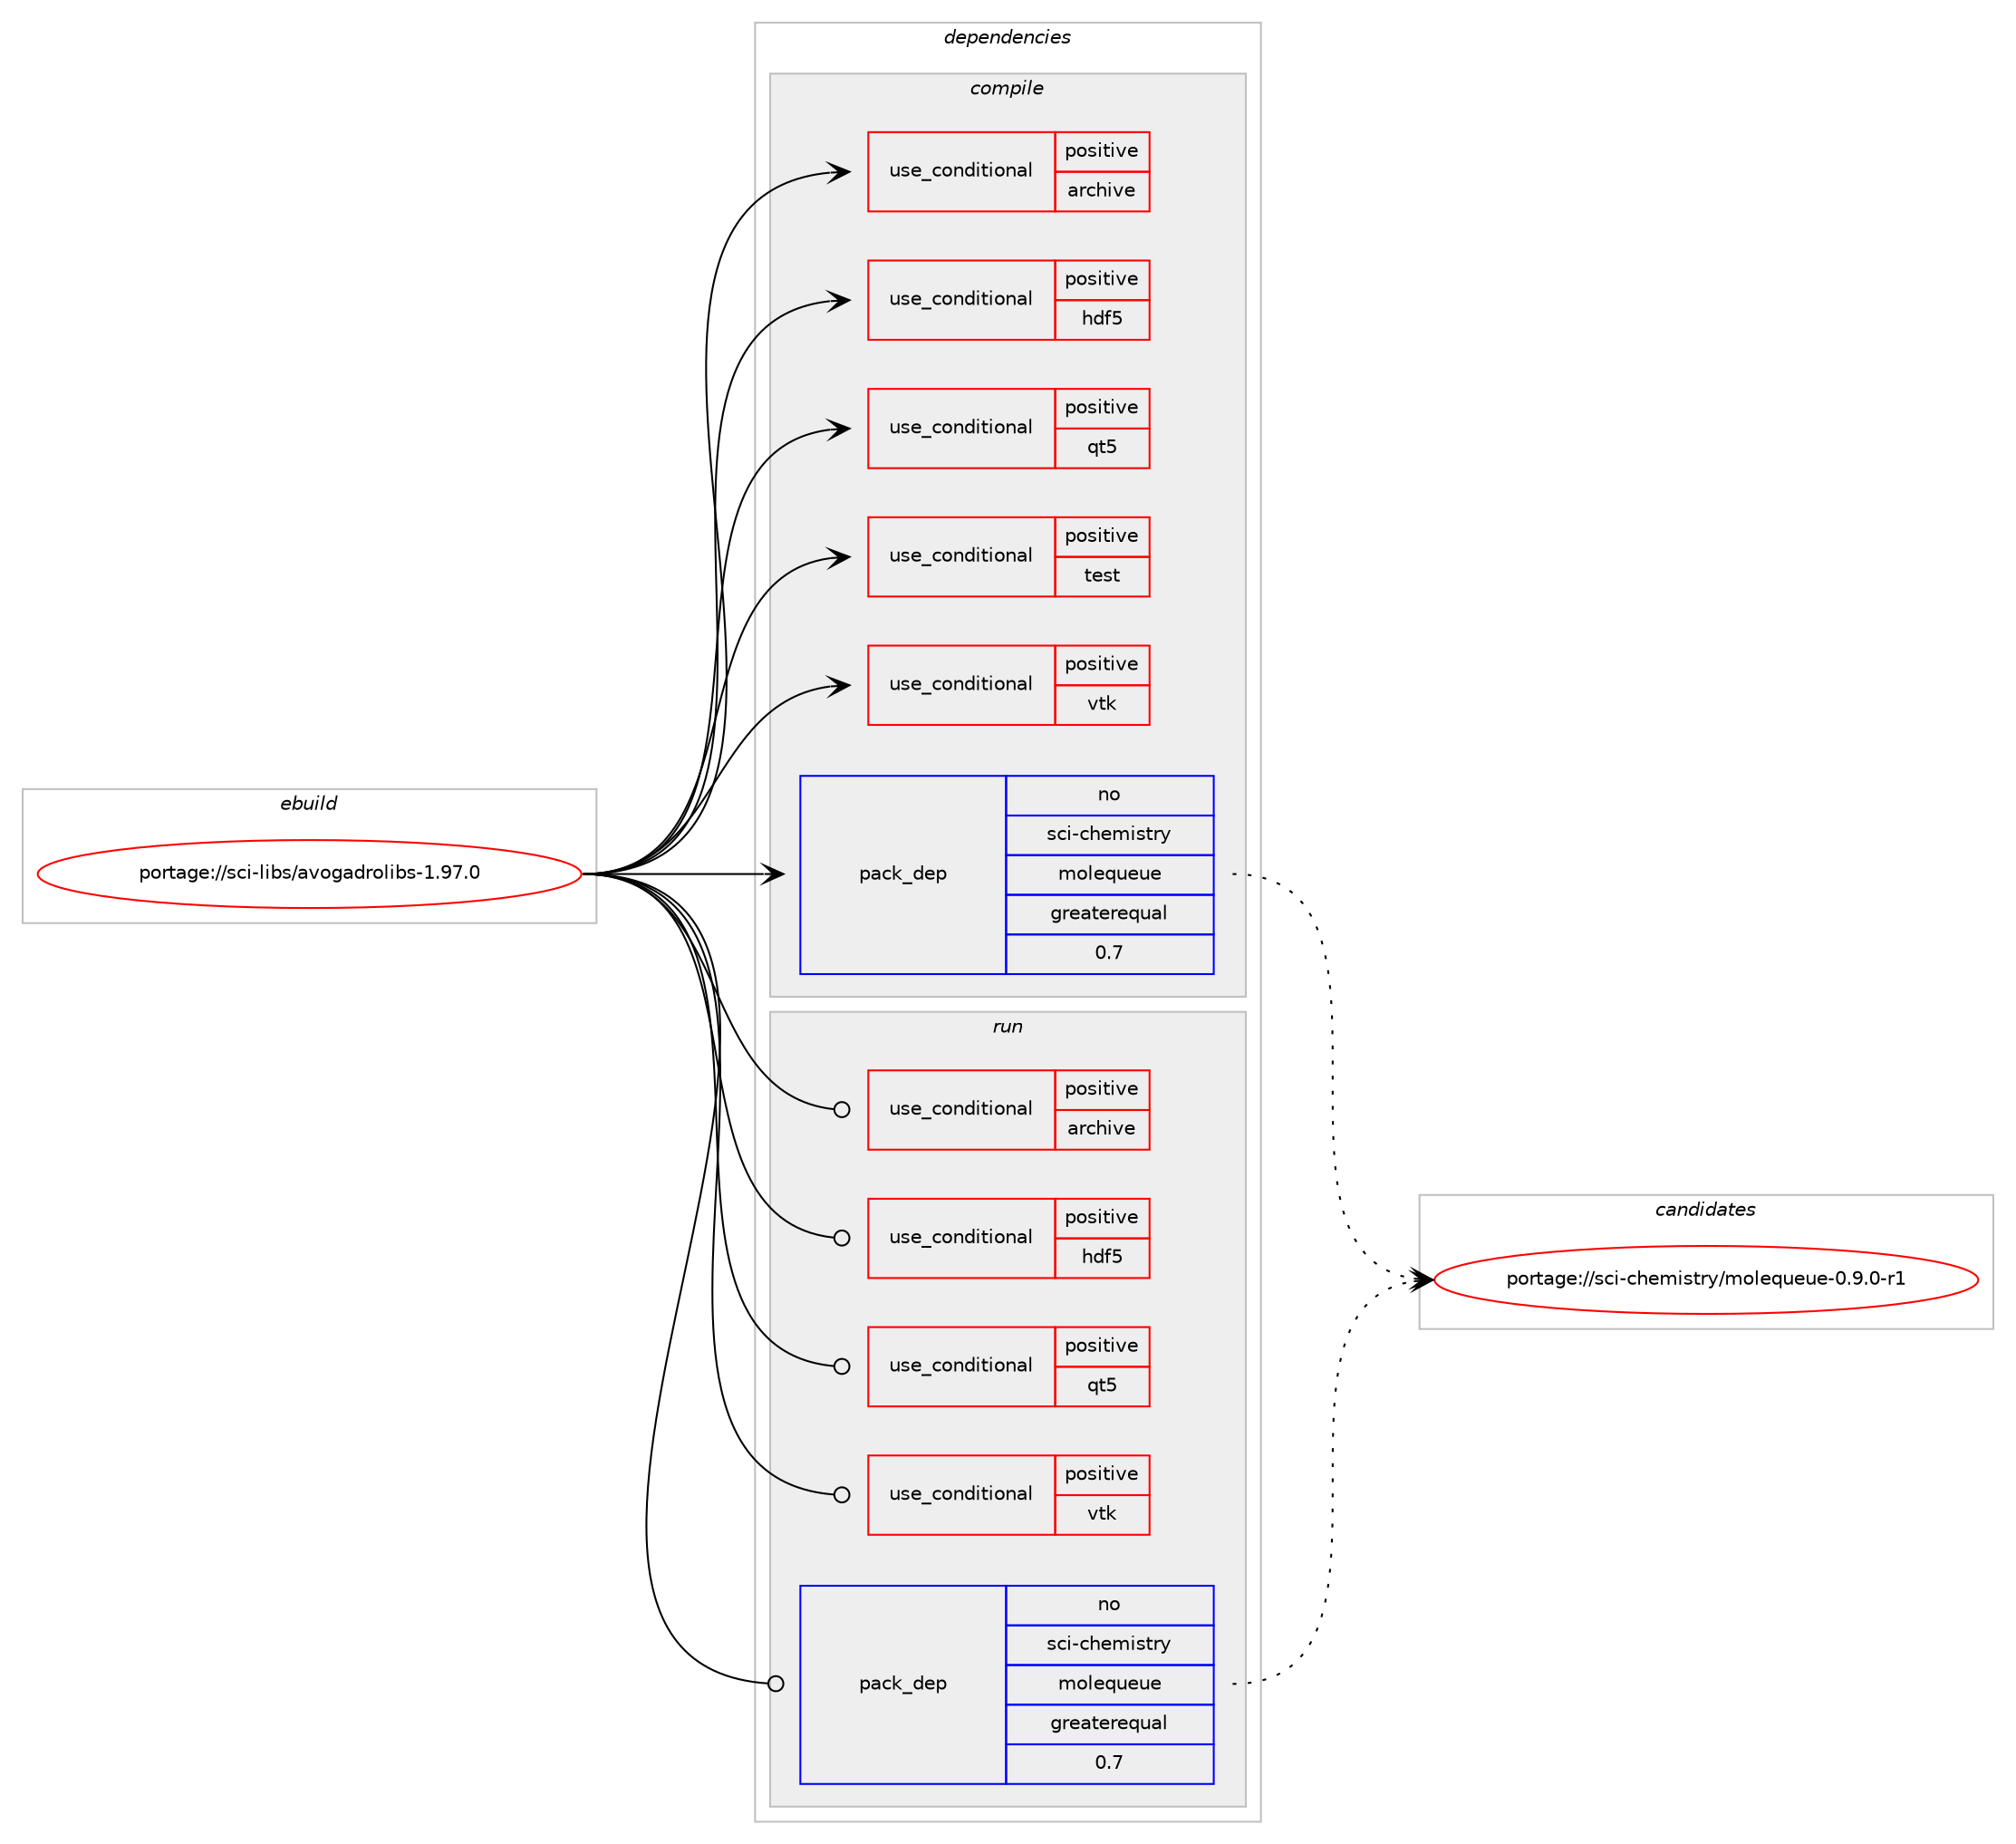 digraph prolog {

# *************
# Graph options
# *************

newrank=true;
concentrate=true;
compound=true;
graph [rankdir=LR,fontname=Helvetica,fontsize=10,ranksep=1.5];#, ranksep=2.5, nodesep=0.2];
edge  [arrowhead=vee];
node  [fontname=Helvetica,fontsize=10];

# **********
# The ebuild
# **********

subgraph cluster_leftcol {
color=gray;
rank=same;
label=<<i>ebuild</i>>;
id [label="portage://sci-libs/avogadrolibs-1.97.0", color=red, width=4, href="../sci-libs/avogadrolibs-1.97.0.svg"];
}

# ****************
# The dependencies
# ****************

subgraph cluster_midcol {
color=gray;
label=<<i>dependencies</i>>;
subgraph cluster_compile {
fillcolor="#eeeeee";
style=filled;
label=<<i>compile</i>>;
subgraph cond8340 {
dependency11905 [label=<<TABLE BORDER="0" CELLBORDER="1" CELLSPACING="0" CELLPADDING="4"><TR><TD ROWSPAN="3" CELLPADDING="10">use_conditional</TD></TR><TR><TD>positive</TD></TR><TR><TD>archive</TD></TR></TABLE>>, shape=none, color=red];
# *** BEGIN UNKNOWN DEPENDENCY TYPE (TODO) ***
# dependency11905 -> package_dependency(portage://sci-libs/avogadrolibs-1.97.0,install,no,app-arch,libarchive,none,[,,],any_same_slot,[])
# *** END UNKNOWN DEPENDENCY TYPE (TODO) ***

}
id:e -> dependency11905:w [weight=20,style="solid",arrowhead="vee"];
subgraph cond8341 {
dependency11906 [label=<<TABLE BORDER="0" CELLBORDER="1" CELLSPACING="0" CELLPADDING="4"><TR><TD ROWSPAN="3" CELLPADDING="10">use_conditional</TD></TR><TR><TD>positive</TD></TR><TR><TD>hdf5</TD></TR></TABLE>>, shape=none, color=red];
# *** BEGIN UNKNOWN DEPENDENCY TYPE (TODO) ***
# dependency11906 -> package_dependency(portage://sci-libs/avogadrolibs-1.97.0,install,no,sci-libs,hdf5,none,[,,],any_same_slot,[])
# *** END UNKNOWN DEPENDENCY TYPE (TODO) ***

}
id:e -> dependency11906:w [weight=20,style="solid",arrowhead="vee"];
subgraph cond8342 {
dependency11907 [label=<<TABLE BORDER="0" CELLBORDER="1" CELLSPACING="0" CELLPADDING="4"><TR><TD ROWSPAN="3" CELLPADDING="10">use_conditional</TD></TR><TR><TD>positive</TD></TR><TR><TD>qt5</TD></TR></TABLE>>, shape=none, color=red];
# *** BEGIN UNKNOWN DEPENDENCY TYPE (TODO) ***
# dependency11907 -> package_dependency(portage://sci-libs/avogadrolibs-1.97.0,install,no,dev-qt,qtconcurrent,none,[,,],[slot(5)],[])
# *** END UNKNOWN DEPENDENCY TYPE (TODO) ***

# *** BEGIN UNKNOWN DEPENDENCY TYPE (TODO) ***
# dependency11907 -> package_dependency(portage://sci-libs/avogadrolibs-1.97.0,install,no,dev-qt,qtcore,none,[,,],[slot(5)],[])
# *** END UNKNOWN DEPENDENCY TYPE (TODO) ***

# *** BEGIN UNKNOWN DEPENDENCY TYPE (TODO) ***
# dependency11907 -> package_dependency(portage://sci-libs/avogadrolibs-1.97.0,install,no,dev-qt,qtgui,none,[,,],[slot(5)],[])
# *** END UNKNOWN DEPENDENCY TYPE (TODO) ***

# *** BEGIN UNKNOWN DEPENDENCY TYPE (TODO) ***
# dependency11907 -> package_dependency(portage://sci-libs/avogadrolibs-1.97.0,install,no,dev-qt,qtnetwork,none,[,,],[slot(5)],[])
# *** END UNKNOWN DEPENDENCY TYPE (TODO) ***

# *** BEGIN UNKNOWN DEPENDENCY TYPE (TODO) ***
# dependency11907 -> package_dependency(portage://sci-libs/avogadrolibs-1.97.0,install,no,dev-qt,qtsvg,none,[,,],[slot(5)],[])
# *** END UNKNOWN DEPENDENCY TYPE (TODO) ***

# *** BEGIN UNKNOWN DEPENDENCY TYPE (TODO) ***
# dependency11907 -> package_dependency(portage://sci-libs/avogadrolibs-1.97.0,install,no,dev-qt,qtwidgets,none,[,,],[slot(5)],[])
# *** END UNKNOWN DEPENDENCY TYPE (TODO) ***

# *** BEGIN UNKNOWN DEPENDENCY TYPE (TODO) ***
# dependency11907 -> package_dependency(portage://sci-libs/avogadrolibs-1.97.0,install,no,media-libs,glew,none,[,,],[slot(0),equal],[])
# *** END UNKNOWN DEPENDENCY TYPE (TODO) ***

# *** BEGIN UNKNOWN DEPENDENCY TYPE (TODO) ***
# dependency11907 -> package_dependency(portage://sci-libs/avogadrolibs-1.97.0,install,no,virtual,opengl,none,[,,],[],[])
# *** END UNKNOWN DEPENDENCY TYPE (TODO) ***

}
id:e -> dependency11907:w [weight=20,style="solid",arrowhead="vee"];
subgraph cond8343 {
dependency11908 [label=<<TABLE BORDER="0" CELLBORDER="1" CELLSPACING="0" CELLPADDING="4"><TR><TD ROWSPAN="3" CELLPADDING="10">use_conditional</TD></TR><TR><TD>positive</TD></TR><TR><TD>test</TD></TR></TABLE>>, shape=none, color=red];
# *** BEGIN UNKNOWN DEPENDENCY TYPE (TODO) ***
# dependency11908 -> package_dependency(portage://sci-libs/avogadrolibs-1.97.0,install,no,dev-cpp,gtest,none,[,,],[],[])
# *** END UNKNOWN DEPENDENCY TYPE (TODO) ***

}
id:e -> dependency11908:w [weight=20,style="solid",arrowhead="vee"];
subgraph cond8344 {
dependency11909 [label=<<TABLE BORDER="0" CELLBORDER="1" CELLSPACING="0" CELLPADDING="4"><TR><TD ROWSPAN="3" CELLPADDING="10">use_conditional</TD></TR><TR><TD>positive</TD></TR><TR><TD>vtk</TD></TR></TABLE>>, shape=none, color=red];
# *** BEGIN UNKNOWN DEPENDENCY TYPE (TODO) ***
# dependency11909 -> package_dependency(portage://sci-libs/avogadrolibs-1.97.0,install,no,sci-libs,vtk,none,[,,],[],[use(enable(qt5),none),use(enable(views),none)])
# *** END UNKNOWN DEPENDENCY TYPE (TODO) ***

}
id:e -> dependency11909:w [weight=20,style="solid",arrowhead="vee"];
# *** BEGIN UNKNOWN DEPENDENCY TYPE (TODO) ***
# id -> package_dependency(portage://sci-libs/avogadrolibs-1.97.0,install,no,dev-cpp,eigen,none,[,,],[slot(3)],[])
# *** END UNKNOWN DEPENDENCY TYPE (TODO) ***

subgraph pack3462 {
dependency11910 [label=<<TABLE BORDER="0" CELLBORDER="1" CELLSPACING="0" CELLPADDING="4" WIDTH="220"><TR><TD ROWSPAN="6" CELLPADDING="30">pack_dep</TD></TR><TR><TD WIDTH="110">no</TD></TR><TR><TD>sci-chemistry</TD></TR><TR><TD>molequeue</TD></TR><TR><TD>greaterequal</TD></TR><TR><TD>0.7</TD></TR></TABLE>>, shape=none, color=blue];
}
id:e -> dependency11910:w [weight=20,style="solid",arrowhead="vee"];
}
subgraph cluster_compileandrun {
fillcolor="#eeeeee";
style=filled;
label=<<i>compile and run</i>>;
}
subgraph cluster_run {
fillcolor="#eeeeee";
style=filled;
label=<<i>run</i>>;
subgraph cond8345 {
dependency11911 [label=<<TABLE BORDER="0" CELLBORDER="1" CELLSPACING="0" CELLPADDING="4"><TR><TD ROWSPAN="3" CELLPADDING="10">use_conditional</TD></TR><TR><TD>positive</TD></TR><TR><TD>archive</TD></TR></TABLE>>, shape=none, color=red];
# *** BEGIN UNKNOWN DEPENDENCY TYPE (TODO) ***
# dependency11911 -> package_dependency(portage://sci-libs/avogadrolibs-1.97.0,run,no,app-arch,libarchive,none,[,,],any_same_slot,[])
# *** END UNKNOWN DEPENDENCY TYPE (TODO) ***

}
id:e -> dependency11911:w [weight=20,style="solid",arrowhead="odot"];
subgraph cond8346 {
dependency11912 [label=<<TABLE BORDER="0" CELLBORDER="1" CELLSPACING="0" CELLPADDING="4"><TR><TD ROWSPAN="3" CELLPADDING="10">use_conditional</TD></TR><TR><TD>positive</TD></TR><TR><TD>hdf5</TD></TR></TABLE>>, shape=none, color=red];
# *** BEGIN UNKNOWN DEPENDENCY TYPE (TODO) ***
# dependency11912 -> package_dependency(portage://sci-libs/avogadrolibs-1.97.0,run,no,sci-libs,hdf5,none,[,,],any_same_slot,[])
# *** END UNKNOWN DEPENDENCY TYPE (TODO) ***

}
id:e -> dependency11912:w [weight=20,style="solid",arrowhead="odot"];
subgraph cond8347 {
dependency11913 [label=<<TABLE BORDER="0" CELLBORDER="1" CELLSPACING="0" CELLPADDING="4"><TR><TD ROWSPAN="3" CELLPADDING="10">use_conditional</TD></TR><TR><TD>positive</TD></TR><TR><TD>qt5</TD></TR></TABLE>>, shape=none, color=red];
# *** BEGIN UNKNOWN DEPENDENCY TYPE (TODO) ***
# dependency11913 -> package_dependency(portage://sci-libs/avogadrolibs-1.97.0,run,no,dev-qt,qtconcurrent,none,[,,],[slot(5)],[])
# *** END UNKNOWN DEPENDENCY TYPE (TODO) ***

# *** BEGIN UNKNOWN DEPENDENCY TYPE (TODO) ***
# dependency11913 -> package_dependency(portage://sci-libs/avogadrolibs-1.97.0,run,no,dev-qt,qtcore,none,[,,],[slot(5)],[])
# *** END UNKNOWN DEPENDENCY TYPE (TODO) ***

# *** BEGIN UNKNOWN DEPENDENCY TYPE (TODO) ***
# dependency11913 -> package_dependency(portage://sci-libs/avogadrolibs-1.97.0,run,no,dev-qt,qtgui,none,[,,],[slot(5)],[])
# *** END UNKNOWN DEPENDENCY TYPE (TODO) ***

# *** BEGIN UNKNOWN DEPENDENCY TYPE (TODO) ***
# dependency11913 -> package_dependency(portage://sci-libs/avogadrolibs-1.97.0,run,no,dev-qt,qtnetwork,none,[,,],[slot(5)],[])
# *** END UNKNOWN DEPENDENCY TYPE (TODO) ***

# *** BEGIN UNKNOWN DEPENDENCY TYPE (TODO) ***
# dependency11913 -> package_dependency(portage://sci-libs/avogadrolibs-1.97.0,run,no,dev-qt,qtsvg,none,[,,],[slot(5)],[])
# *** END UNKNOWN DEPENDENCY TYPE (TODO) ***

# *** BEGIN UNKNOWN DEPENDENCY TYPE (TODO) ***
# dependency11913 -> package_dependency(portage://sci-libs/avogadrolibs-1.97.0,run,no,dev-qt,qtwidgets,none,[,,],[slot(5)],[])
# *** END UNKNOWN DEPENDENCY TYPE (TODO) ***

# *** BEGIN UNKNOWN DEPENDENCY TYPE (TODO) ***
# dependency11913 -> package_dependency(portage://sci-libs/avogadrolibs-1.97.0,run,no,media-libs,glew,none,[,,],[slot(0),equal],[])
# *** END UNKNOWN DEPENDENCY TYPE (TODO) ***

# *** BEGIN UNKNOWN DEPENDENCY TYPE (TODO) ***
# dependency11913 -> package_dependency(portage://sci-libs/avogadrolibs-1.97.0,run,no,virtual,opengl,none,[,,],[],[])
# *** END UNKNOWN DEPENDENCY TYPE (TODO) ***

}
id:e -> dependency11913:w [weight=20,style="solid",arrowhead="odot"];
subgraph cond8348 {
dependency11914 [label=<<TABLE BORDER="0" CELLBORDER="1" CELLSPACING="0" CELLPADDING="4"><TR><TD ROWSPAN="3" CELLPADDING="10">use_conditional</TD></TR><TR><TD>positive</TD></TR><TR><TD>vtk</TD></TR></TABLE>>, shape=none, color=red];
# *** BEGIN UNKNOWN DEPENDENCY TYPE (TODO) ***
# dependency11914 -> package_dependency(portage://sci-libs/avogadrolibs-1.97.0,run,no,sci-libs,vtk,none,[,,],[],[use(enable(qt5),none),use(enable(views),none)])
# *** END UNKNOWN DEPENDENCY TYPE (TODO) ***

}
id:e -> dependency11914:w [weight=20,style="solid",arrowhead="odot"];
subgraph pack3463 {
dependency11915 [label=<<TABLE BORDER="0" CELLBORDER="1" CELLSPACING="0" CELLPADDING="4" WIDTH="220"><TR><TD ROWSPAN="6" CELLPADDING="30">pack_dep</TD></TR><TR><TD WIDTH="110">no</TD></TR><TR><TD>sci-chemistry</TD></TR><TR><TD>molequeue</TD></TR><TR><TD>greaterequal</TD></TR><TR><TD>0.7</TD></TR></TABLE>>, shape=none, color=blue];
}
id:e -> dependency11915:w [weight=20,style="solid",arrowhead="odot"];
}
}

# **************
# The candidates
# **************

subgraph cluster_choices {
rank=same;
color=gray;
label=<<i>candidates</i>>;

subgraph choice3462 {
color=black;
nodesep=1;
choice115991054599104101109105115116114121471091111081011131171011171014548465746484511449 [label="portage://sci-chemistry/molequeue-0.9.0-r1", color=red, width=4,href="../sci-chemistry/molequeue-0.9.0-r1.svg"];
dependency11910:e -> choice115991054599104101109105115116114121471091111081011131171011171014548465746484511449:w [style=dotted,weight="100"];
}
subgraph choice3463 {
color=black;
nodesep=1;
choice115991054599104101109105115116114121471091111081011131171011171014548465746484511449 [label="portage://sci-chemistry/molequeue-0.9.0-r1", color=red, width=4,href="../sci-chemistry/molequeue-0.9.0-r1.svg"];
dependency11915:e -> choice115991054599104101109105115116114121471091111081011131171011171014548465746484511449:w [style=dotted,weight="100"];
}
}

}
